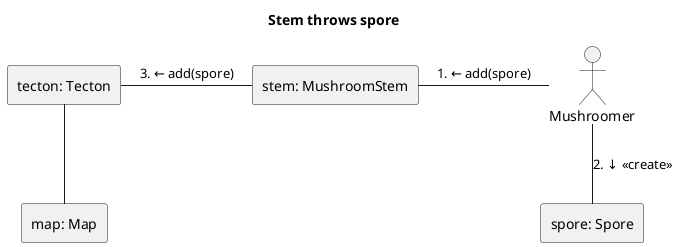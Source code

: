 
@startuml Throws spore
title Stem throws spore
skinparam linestyle ortho
actor Mushroomer
rectangle "map: Map" as 1
rectangle "tecton: Tecton" as 2.1
rectangle "spore: Spore" as 4
rectangle "stem: MushroomStem" as 5

Mushroomer -left- 5: 1. ← add(spore)
Mushroomer -down- 4: 2. ↓ <<create>>
5 -left- 2.1: 3. ← add(spore)
2.1 -down- 1



@enduml